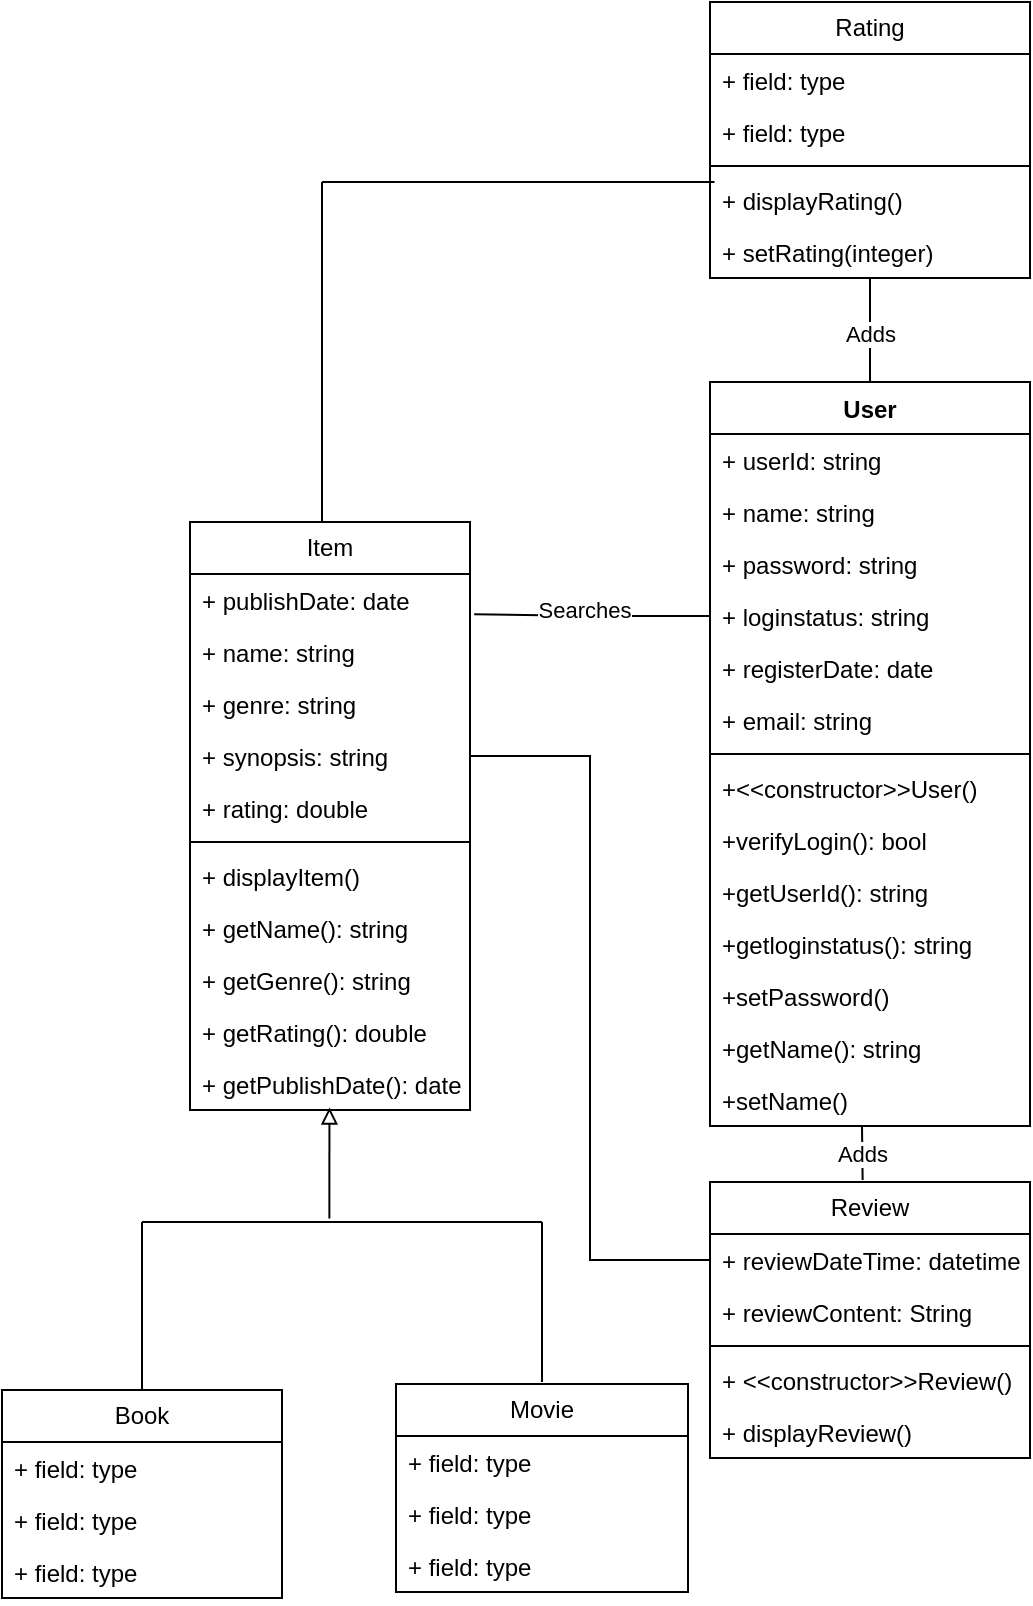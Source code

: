 <mxfile version="24.5.3" type="github">
  <diagram name="Page-1" id="Aa6L48-u0KK2JetagqG2">
    <mxGraphModel dx="1588" dy="456" grid="1" gridSize="10" guides="1" tooltips="1" connect="1" arrows="1" fold="1" page="1" pageScale="1" pageWidth="827" pageHeight="1169" math="0" shadow="0">
      <root>
        <mxCell id="0" />
        <mxCell id="1" parent="0" />
        <mxCell id="h7vfuRGe6evJKyCyvvGI-7" value="User" style="swimlane;fontStyle=1;align=center;verticalAlign=top;childLayout=stackLayout;horizontal=1;startSize=26;horizontalStack=0;resizeParent=1;resizeParentMax=0;resizeLast=0;collapsible=1;marginBottom=0;whiteSpace=wrap;html=1;" parent="1" vertex="1">
          <mxGeometry x="334" y="190" width="160" height="372" as="geometry" />
        </mxCell>
        <mxCell id="h7vfuRGe6evJKyCyvvGI-8" value="+ userId: string" style="text;strokeColor=none;fillColor=none;align=left;verticalAlign=top;spacingLeft=4;spacingRight=4;overflow=hidden;rotatable=0;points=[[0,0.5],[1,0.5]];portConstraint=eastwest;whiteSpace=wrap;html=1;" parent="h7vfuRGe6evJKyCyvvGI-7" vertex="1">
          <mxGeometry y="26" width="160" height="26" as="geometry" />
        </mxCell>
        <mxCell id="T09LfukRzyxLXL3n4guk-9" value="+ name: string" style="text;strokeColor=none;fillColor=none;align=left;verticalAlign=top;spacingLeft=4;spacingRight=4;overflow=hidden;rotatable=0;points=[[0,0.5],[1,0.5]];portConstraint=eastwest;whiteSpace=wrap;html=1;" vertex="1" parent="h7vfuRGe6evJKyCyvvGI-7">
          <mxGeometry y="52" width="160" height="26" as="geometry" />
        </mxCell>
        <mxCell id="h7vfuRGe6evJKyCyvvGI-11" value="+ password: string" style="text;strokeColor=none;fillColor=none;align=left;verticalAlign=top;spacingLeft=4;spacingRight=4;overflow=hidden;rotatable=0;points=[[0,0.5],[1,0.5]];portConstraint=eastwest;whiteSpace=wrap;html=1;" parent="h7vfuRGe6evJKyCyvvGI-7" vertex="1">
          <mxGeometry y="78" width="160" height="26" as="geometry" />
        </mxCell>
        <mxCell id="h7vfuRGe6evJKyCyvvGI-12" value="+ loginstatus: string" style="text;strokeColor=none;fillColor=none;align=left;verticalAlign=top;spacingLeft=4;spacingRight=4;overflow=hidden;rotatable=0;points=[[0,0.5],[1,0.5]];portConstraint=eastwest;whiteSpace=wrap;html=1;" parent="h7vfuRGe6evJKyCyvvGI-7" vertex="1">
          <mxGeometry y="104" width="160" height="26" as="geometry" />
        </mxCell>
        <mxCell id="h7vfuRGe6evJKyCyvvGI-15" value="+ registerDate: date" style="text;strokeColor=none;fillColor=none;align=left;verticalAlign=top;spacingLeft=4;spacingRight=4;overflow=hidden;rotatable=0;points=[[0,0.5],[1,0.5]];portConstraint=eastwest;whiteSpace=wrap;html=1;" parent="h7vfuRGe6evJKyCyvvGI-7" vertex="1">
          <mxGeometry y="130" width="160" height="26" as="geometry" />
        </mxCell>
        <mxCell id="h7vfuRGe6evJKyCyvvGI-28" value="+ email: string" style="text;strokeColor=none;fillColor=none;align=left;verticalAlign=top;spacingLeft=4;spacingRight=4;overflow=hidden;rotatable=0;points=[[0,0.5],[1,0.5]];portConstraint=eastwest;whiteSpace=wrap;html=1;" parent="h7vfuRGe6evJKyCyvvGI-7" vertex="1">
          <mxGeometry y="156" width="160" height="26" as="geometry" />
        </mxCell>
        <mxCell id="h7vfuRGe6evJKyCyvvGI-9" value="" style="line;strokeWidth=1;fillColor=none;align=left;verticalAlign=middle;spacingTop=-1;spacingLeft=3;spacingRight=3;rotatable=0;labelPosition=right;points=[];portConstraint=eastwest;strokeColor=inherit;" parent="h7vfuRGe6evJKyCyvvGI-7" vertex="1">
          <mxGeometry y="182" width="160" height="8" as="geometry" />
        </mxCell>
        <mxCell id="h7vfuRGe6evJKyCyvvGI-26" value="+&amp;lt;&amp;lt;constructor&amp;gt;&amp;gt;User()" style="text;strokeColor=none;fillColor=none;align=left;verticalAlign=top;spacingLeft=4;spacingRight=4;overflow=hidden;rotatable=0;points=[[0,0.5],[1,0.5]];portConstraint=eastwest;whiteSpace=wrap;html=1;" parent="h7vfuRGe6evJKyCyvvGI-7" vertex="1">
          <mxGeometry y="190" width="160" height="26" as="geometry" />
        </mxCell>
        <mxCell id="h7vfuRGe6evJKyCyvvGI-10" value="+verifyLogin(): bool" style="text;strokeColor=none;fillColor=none;align=left;verticalAlign=top;spacingLeft=4;spacingRight=4;overflow=hidden;rotatable=0;points=[[0,0.5],[1,0.5]];portConstraint=eastwest;whiteSpace=wrap;html=1;" parent="h7vfuRGe6evJKyCyvvGI-7" vertex="1">
          <mxGeometry y="216" width="160" height="26" as="geometry" />
        </mxCell>
        <mxCell id="h7vfuRGe6evJKyCyvvGI-24" value="+getUserId(): string" style="text;strokeColor=none;fillColor=none;align=left;verticalAlign=top;spacingLeft=4;spacingRight=4;overflow=hidden;rotatable=0;points=[[0,0.5],[1,0.5]];portConstraint=eastwest;whiteSpace=wrap;html=1;" parent="h7vfuRGe6evJKyCyvvGI-7" vertex="1">
          <mxGeometry y="242" width="160" height="26" as="geometry" />
        </mxCell>
        <mxCell id="h7vfuRGe6evJKyCyvvGI-25" value="+getloginstatus(): string" style="text;strokeColor=none;fillColor=none;align=left;verticalAlign=top;spacingLeft=4;spacingRight=4;overflow=hidden;rotatable=0;points=[[0,0.5],[1,0.5]];portConstraint=eastwest;whiteSpace=wrap;html=1;" parent="h7vfuRGe6evJKyCyvvGI-7" vertex="1">
          <mxGeometry y="268" width="160" height="26" as="geometry" />
        </mxCell>
        <mxCell id="h7vfuRGe6evJKyCyvvGI-51" value="+setPassword()" style="text;strokeColor=none;fillColor=none;align=left;verticalAlign=top;spacingLeft=4;spacingRight=4;overflow=hidden;rotatable=0;points=[[0,0.5],[1,0.5]];portConstraint=eastwest;whiteSpace=wrap;html=1;" parent="h7vfuRGe6evJKyCyvvGI-7" vertex="1">
          <mxGeometry y="294" width="160" height="26" as="geometry" />
        </mxCell>
        <mxCell id="vgQgiNIAcsI6zgKVOWQ2-13" value="+getName(): string" style="text;strokeColor=none;fillColor=none;align=left;verticalAlign=top;spacingLeft=4;spacingRight=4;overflow=hidden;rotatable=0;points=[[0,0.5],[1,0.5]];portConstraint=eastwest;whiteSpace=wrap;html=1;" parent="h7vfuRGe6evJKyCyvvGI-7" vertex="1">
          <mxGeometry y="320" width="160" height="26" as="geometry" />
        </mxCell>
        <mxCell id="T09LfukRzyxLXL3n4guk-11" value="+setName()" style="text;strokeColor=none;fillColor=none;align=left;verticalAlign=top;spacingLeft=4;spacingRight=4;overflow=hidden;rotatable=0;points=[[0,0.5],[1,0.5]];portConstraint=eastwest;whiteSpace=wrap;html=1;" vertex="1" parent="h7vfuRGe6evJKyCyvvGI-7">
          <mxGeometry y="346" width="160" height="26" as="geometry" />
        </mxCell>
        <mxCell id="h7vfuRGe6evJKyCyvvGI-16" value="Review" style="swimlane;fontStyle=0;childLayout=stackLayout;horizontal=1;startSize=26;fillColor=none;horizontalStack=0;resizeParent=1;resizeParentMax=0;resizeLast=0;collapsible=1;marginBottom=0;whiteSpace=wrap;html=1;" parent="1" vertex="1">
          <mxGeometry x="334" y="590" width="160" height="138" as="geometry" />
        </mxCell>
        <mxCell id="h7vfuRGe6evJKyCyvvGI-17" value="+ reviewDateTime: datetime" style="text;strokeColor=none;fillColor=none;align=left;verticalAlign=top;spacingLeft=4;spacingRight=4;overflow=hidden;rotatable=0;points=[[0,0.5],[1,0.5]];portConstraint=eastwest;whiteSpace=wrap;html=1;" parent="h7vfuRGe6evJKyCyvvGI-16" vertex="1">
          <mxGeometry y="26" width="160" height="26" as="geometry" />
        </mxCell>
        <mxCell id="h7vfuRGe6evJKyCyvvGI-18" value="+ reviewContent: String" style="text;strokeColor=none;fillColor=none;align=left;verticalAlign=top;spacingLeft=4;spacingRight=4;overflow=hidden;rotatable=0;points=[[0,0.5],[1,0.5]];portConstraint=eastwest;whiteSpace=wrap;html=1;" parent="h7vfuRGe6evJKyCyvvGI-16" vertex="1">
          <mxGeometry y="52" width="160" height="26" as="geometry" />
        </mxCell>
        <mxCell id="T09LfukRzyxLXL3n4guk-5" value="" style="line;strokeWidth=1;fillColor=none;align=left;verticalAlign=middle;spacingTop=-1;spacingLeft=3;spacingRight=3;rotatable=0;labelPosition=right;points=[];portConstraint=eastwest;strokeColor=inherit;" vertex="1" parent="h7vfuRGe6evJKyCyvvGI-16">
          <mxGeometry y="78" width="160" height="8" as="geometry" />
        </mxCell>
        <mxCell id="h7vfuRGe6evJKyCyvvGI-19" value="+ &amp;lt;&amp;lt;constructor&amp;gt;&amp;gt;Review()" style="text;strokeColor=none;fillColor=none;align=left;verticalAlign=top;spacingLeft=4;spacingRight=4;overflow=hidden;rotatable=0;points=[[0,0.5],[1,0.5]];portConstraint=eastwest;whiteSpace=wrap;html=1;" parent="h7vfuRGe6evJKyCyvvGI-16" vertex="1">
          <mxGeometry y="86" width="160" height="26" as="geometry" />
        </mxCell>
        <mxCell id="T09LfukRzyxLXL3n4guk-6" value="+ displayReview()" style="text;strokeColor=none;fillColor=none;align=left;verticalAlign=top;spacingLeft=4;spacingRight=4;overflow=hidden;rotatable=0;points=[[0,0.5],[1,0.5]];portConstraint=eastwest;whiteSpace=wrap;html=1;" vertex="1" parent="h7vfuRGe6evJKyCyvvGI-16">
          <mxGeometry y="112" width="160" height="26" as="geometry" />
        </mxCell>
        <mxCell id="h7vfuRGe6evJKyCyvvGI-29" value="Item" style="swimlane;fontStyle=0;childLayout=stackLayout;horizontal=1;startSize=26;fillColor=none;horizontalStack=0;resizeParent=1;resizeParentMax=0;resizeLast=0;collapsible=1;marginBottom=0;whiteSpace=wrap;html=1;" parent="1" vertex="1">
          <mxGeometry x="74" y="260" width="140" height="294" as="geometry" />
        </mxCell>
        <mxCell id="h7vfuRGe6evJKyCyvvGI-30" value="+ publishDate: date" style="text;strokeColor=none;fillColor=none;align=left;verticalAlign=top;spacingLeft=4;spacingRight=4;overflow=hidden;rotatable=0;points=[[0,0.5],[1,0.5]];portConstraint=eastwest;whiteSpace=wrap;html=1;" parent="h7vfuRGe6evJKyCyvvGI-29" vertex="1">
          <mxGeometry y="26" width="140" height="26" as="geometry" />
        </mxCell>
        <mxCell id="h7vfuRGe6evJKyCyvvGI-31" value="+ name: string" style="text;strokeColor=none;fillColor=none;align=left;verticalAlign=top;spacingLeft=4;spacingRight=4;overflow=hidden;rotatable=0;points=[[0,0.5],[1,0.5]];portConstraint=eastwest;whiteSpace=wrap;html=1;" parent="h7vfuRGe6evJKyCyvvGI-29" vertex="1">
          <mxGeometry y="52" width="140" height="26" as="geometry" />
        </mxCell>
        <mxCell id="h7vfuRGe6evJKyCyvvGI-45" value="+ genre: string" style="text;strokeColor=none;fillColor=none;align=left;verticalAlign=top;spacingLeft=4;spacingRight=4;overflow=hidden;rotatable=0;points=[[0,0.5],[1,0.5]];portConstraint=eastwest;whiteSpace=wrap;html=1;" parent="h7vfuRGe6evJKyCyvvGI-29" vertex="1">
          <mxGeometry y="78" width="140" height="26" as="geometry" />
        </mxCell>
        <mxCell id="h7vfuRGe6evJKyCyvvGI-48" value="+ synopsis: string" style="text;strokeColor=none;fillColor=none;align=left;verticalAlign=top;spacingLeft=4;spacingRight=4;overflow=hidden;rotatable=0;points=[[0,0.5],[1,0.5]];portConstraint=eastwest;whiteSpace=wrap;html=1;" parent="h7vfuRGe6evJKyCyvvGI-29" vertex="1">
          <mxGeometry y="104" width="140" height="26" as="geometry" />
        </mxCell>
        <mxCell id="h7vfuRGe6evJKyCyvvGI-49" value="+ rating: double" style="text;strokeColor=none;fillColor=none;align=left;verticalAlign=top;spacingLeft=4;spacingRight=4;overflow=hidden;rotatable=0;points=[[0,0.5],[1,0.5]];portConstraint=eastwest;whiteSpace=wrap;html=1;" parent="h7vfuRGe6evJKyCyvvGI-29" vertex="1">
          <mxGeometry y="130" width="140" height="26" as="geometry" />
        </mxCell>
        <mxCell id="h7vfuRGe6evJKyCyvvGI-46" value="" style="line;strokeWidth=1;fillColor=none;align=left;verticalAlign=middle;spacingTop=-1;spacingLeft=3;spacingRight=3;rotatable=0;labelPosition=right;points=[];portConstraint=eastwest;strokeColor=inherit;" parent="h7vfuRGe6evJKyCyvvGI-29" vertex="1">
          <mxGeometry y="156" width="140" height="8" as="geometry" />
        </mxCell>
        <mxCell id="h7vfuRGe6evJKyCyvvGI-32" value="+ displayItem()" style="text;strokeColor=none;fillColor=none;align=left;verticalAlign=top;spacingLeft=4;spacingRight=4;overflow=hidden;rotatable=0;points=[[0,0.5],[1,0.5]];portConstraint=eastwest;whiteSpace=wrap;html=1;" parent="h7vfuRGe6evJKyCyvvGI-29" vertex="1">
          <mxGeometry y="164" width="140" height="26" as="geometry" />
        </mxCell>
        <mxCell id="T09LfukRzyxLXL3n4guk-20" value="+ getName(): string" style="text;strokeColor=none;fillColor=none;align=left;verticalAlign=top;spacingLeft=4;spacingRight=4;overflow=hidden;rotatable=0;points=[[0,0.5],[1,0.5]];portConstraint=eastwest;whiteSpace=wrap;html=1;" vertex="1" parent="h7vfuRGe6evJKyCyvvGI-29">
          <mxGeometry y="190" width="140" height="26" as="geometry" />
        </mxCell>
        <mxCell id="T09LfukRzyxLXL3n4guk-21" value="+ getGenre(): string" style="text;strokeColor=none;fillColor=none;align=left;verticalAlign=top;spacingLeft=4;spacingRight=4;overflow=hidden;rotatable=0;points=[[0,0.5],[1,0.5]];portConstraint=eastwest;whiteSpace=wrap;html=1;" vertex="1" parent="h7vfuRGe6evJKyCyvvGI-29">
          <mxGeometry y="216" width="140" height="26" as="geometry" />
        </mxCell>
        <mxCell id="T09LfukRzyxLXL3n4guk-22" value="+ getRating(): double" style="text;strokeColor=none;fillColor=none;align=left;verticalAlign=top;spacingLeft=4;spacingRight=4;overflow=hidden;rotatable=0;points=[[0,0.5],[1,0.5]];portConstraint=eastwest;whiteSpace=wrap;html=1;" vertex="1" parent="h7vfuRGe6evJKyCyvvGI-29">
          <mxGeometry y="242" width="140" height="26" as="geometry" />
        </mxCell>
        <mxCell id="T09LfukRzyxLXL3n4guk-24" value="+ getPublishDate(): date" style="text;strokeColor=none;fillColor=none;align=left;verticalAlign=top;spacingLeft=4;spacingRight=4;overflow=hidden;rotatable=0;points=[[0,0.5],[1,0.5]];portConstraint=eastwest;whiteSpace=wrap;html=1;" vertex="1" parent="h7vfuRGe6evJKyCyvvGI-29">
          <mxGeometry y="268" width="140" height="26" as="geometry" />
        </mxCell>
        <mxCell id="h7vfuRGe6evJKyCyvvGI-33" value="Book" style="swimlane;fontStyle=0;childLayout=stackLayout;horizontal=1;startSize=26;fillColor=none;horizontalStack=0;resizeParent=1;resizeParentMax=0;resizeLast=0;collapsible=1;marginBottom=0;whiteSpace=wrap;html=1;" parent="1" vertex="1">
          <mxGeometry x="-20" y="694" width="140" height="104" as="geometry" />
        </mxCell>
        <mxCell id="h7vfuRGe6evJKyCyvvGI-34" value="+ field: type" style="text;strokeColor=none;fillColor=none;align=left;verticalAlign=top;spacingLeft=4;spacingRight=4;overflow=hidden;rotatable=0;points=[[0,0.5],[1,0.5]];portConstraint=eastwest;whiteSpace=wrap;html=1;" parent="h7vfuRGe6evJKyCyvvGI-33" vertex="1">
          <mxGeometry y="26" width="140" height="26" as="geometry" />
        </mxCell>
        <mxCell id="h7vfuRGe6evJKyCyvvGI-35" value="+ field: type" style="text;strokeColor=none;fillColor=none;align=left;verticalAlign=top;spacingLeft=4;spacingRight=4;overflow=hidden;rotatable=0;points=[[0,0.5],[1,0.5]];portConstraint=eastwest;whiteSpace=wrap;html=1;" parent="h7vfuRGe6evJKyCyvvGI-33" vertex="1">
          <mxGeometry y="52" width="140" height="26" as="geometry" />
        </mxCell>
        <mxCell id="h7vfuRGe6evJKyCyvvGI-36" value="+ field: type" style="text;strokeColor=none;fillColor=none;align=left;verticalAlign=top;spacingLeft=4;spacingRight=4;overflow=hidden;rotatable=0;points=[[0,0.5],[1,0.5]];portConstraint=eastwest;whiteSpace=wrap;html=1;" parent="h7vfuRGe6evJKyCyvvGI-33" vertex="1">
          <mxGeometry y="78" width="140" height="26" as="geometry" />
        </mxCell>
        <mxCell id="h7vfuRGe6evJKyCyvvGI-37" value="Movie" style="swimlane;fontStyle=0;childLayout=stackLayout;horizontal=1;startSize=26;fillColor=none;horizontalStack=0;resizeParent=1;resizeParentMax=0;resizeLast=0;collapsible=1;marginBottom=0;whiteSpace=wrap;html=1;" parent="1" vertex="1">
          <mxGeometry x="177" y="691" width="146" height="104" as="geometry">
            <mxRectangle x="670" y="330" width="70" height="30" as="alternateBounds" />
          </mxGeometry>
        </mxCell>
        <mxCell id="h7vfuRGe6evJKyCyvvGI-38" value="+ field: type" style="text;strokeColor=none;fillColor=none;align=left;verticalAlign=top;spacingLeft=4;spacingRight=4;overflow=hidden;rotatable=0;points=[[0,0.5],[1,0.5]];portConstraint=eastwest;whiteSpace=wrap;html=1;" parent="h7vfuRGe6evJKyCyvvGI-37" vertex="1">
          <mxGeometry y="26" width="146" height="26" as="geometry" />
        </mxCell>
        <mxCell id="h7vfuRGe6evJKyCyvvGI-39" value="+ field: type" style="text;strokeColor=none;fillColor=none;align=left;verticalAlign=top;spacingLeft=4;spacingRight=4;overflow=hidden;rotatable=0;points=[[0,0.5],[1,0.5]];portConstraint=eastwest;whiteSpace=wrap;html=1;" parent="h7vfuRGe6evJKyCyvvGI-37" vertex="1">
          <mxGeometry y="52" width="146" height="26" as="geometry" />
        </mxCell>
        <mxCell id="h7vfuRGe6evJKyCyvvGI-40" value="+ field: type" style="text;strokeColor=none;fillColor=none;align=left;verticalAlign=top;spacingLeft=4;spacingRight=4;overflow=hidden;rotatable=0;points=[[0,0.5],[1,0.5]];portConstraint=eastwest;whiteSpace=wrap;html=1;" parent="h7vfuRGe6evJKyCyvvGI-37" vertex="1">
          <mxGeometry y="78" width="146" height="26" as="geometry" />
        </mxCell>
        <mxCell id="h7vfuRGe6evJKyCyvvGI-41" value="Rating" style="swimlane;fontStyle=0;childLayout=stackLayout;horizontal=1;startSize=26;fillColor=none;horizontalStack=0;resizeParent=1;resizeParentMax=0;resizeLast=0;collapsible=1;marginBottom=0;whiteSpace=wrap;html=1;" parent="1" vertex="1">
          <mxGeometry x="334" width="160" height="138" as="geometry" />
        </mxCell>
        <mxCell id="h7vfuRGe6evJKyCyvvGI-42" value="+ field: type" style="text;strokeColor=none;fillColor=none;align=left;verticalAlign=top;spacingLeft=4;spacingRight=4;overflow=hidden;rotatable=0;points=[[0,0.5],[1,0.5]];portConstraint=eastwest;whiteSpace=wrap;html=1;" parent="h7vfuRGe6evJKyCyvvGI-41" vertex="1">
          <mxGeometry y="26" width="160" height="26" as="geometry" />
        </mxCell>
        <mxCell id="h7vfuRGe6evJKyCyvvGI-43" value="+ field: type" style="text;strokeColor=none;fillColor=none;align=left;verticalAlign=top;spacingLeft=4;spacingRight=4;overflow=hidden;rotatable=0;points=[[0,0.5],[1,0.5]];portConstraint=eastwest;whiteSpace=wrap;html=1;" parent="h7vfuRGe6evJKyCyvvGI-41" vertex="1">
          <mxGeometry y="52" width="160" height="26" as="geometry" />
        </mxCell>
        <mxCell id="vgQgiNIAcsI6zgKVOWQ2-12" value="" style="line;strokeWidth=1;fillColor=none;align=left;verticalAlign=middle;spacingTop=-1;spacingLeft=3;spacingRight=3;rotatable=0;labelPosition=right;points=[];portConstraint=eastwest;strokeColor=inherit;" parent="h7vfuRGe6evJKyCyvvGI-41" vertex="1">
          <mxGeometry y="78" width="160" height="8" as="geometry" />
        </mxCell>
        <mxCell id="h7vfuRGe6evJKyCyvvGI-44" value="+ displayRating()" style="text;strokeColor=none;fillColor=none;align=left;verticalAlign=top;spacingLeft=4;spacingRight=4;overflow=hidden;rotatable=0;points=[[0,0.5],[1,0.5]];portConstraint=eastwest;whiteSpace=wrap;html=1;" parent="h7vfuRGe6evJKyCyvvGI-41" vertex="1">
          <mxGeometry y="86" width="160" height="26" as="geometry" />
        </mxCell>
        <mxCell id="vgQgiNIAcsI6zgKVOWQ2-15" value="+ setRating(integer)" style="text;strokeColor=none;fillColor=none;align=left;verticalAlign=top;spacingLeft=4;spacingRight=4;overflow=hidden;rotatable=0;points=[[0,0.5],[1,0.5]];portConstraint=eastwest;whiteSpace=wrap;html=1;" parent="h7vfuRGe6evJKyCyvvGI-41" vertex="1">
          <mxGeometry y="112" width="160" height="26" as="geometry" />
        </mxCell>
        <mxCell id="vgQgiNIAcsI6zgKVOWQ2-10" style="edgeStyle=orthogonalEdgeStyle;rounded=0;orthogonalLoop=1;jettySize=auto;html=1;exitX=0.5;exitY=0;exitDx=0;exitDy=0;entryX=0.5;entryY=1.02;entryDx=0;entryDy=0;entryPerimeter=0;endArrow=none;endFill=0;" parent="1" source="h7vfuRGe6evJKyCyvvGI-7" target="vgQgiNIAcsI6zgKVOWQ2-15" edge="1">
          <mxGeometry relative="1" as="geometry">
            <mxPoint x="415" y="150" as="targetPoint" />
          </mxGeometry>
        </mxCell>
        <mxCell id="vgQgiNIAcsI6zgKVOWQ2-11" value="Adds" style="edgeLabel;html=1;align=center;verticalAlign=middle;resizable=0;points=[];" parent="vgQgiNIAcsI6zgKVOWQ2-10" vertex="1" connectable="0">
          <mxGeometry x="-0.242" y="3" relative="1" as="geometry">
            <mxPoint x="3" y="-5" as="offset" />
          </mxGeometry>
        </mxCell>
        <mxCell id="vgQgiNIAcsI6zgKVOWQ2-23" value="" style="endArrow=none;html=1;rounded=0;" parent="1" edge="1">
          <mxGeometry width="50" height="50" relative="1" as="geometry">
            <mxPoint x="50" y="610" as="sourcePoint" />
            <mxPoint x="250" y="610" as="targetPoint" />
          </mxGeometry>
        </mxCell>
        <mxCell id="vgQgiNIAcsI6zgKVOWQ2-24" value="" style="endArrow=none;html=1;rounded=0;exitX=0.5;exitY=0;exitDx=0;exitDy=0;" parent="1" source="h7vfuRGe6evJKyCyvvGI-33" edge="1">
          <mxGeometry width="50" height="50" relative="1" as="geometry">
            <mxPoint x="49.7" y="580" as="sourcePoint" />
            <mxPoint x="50" y="610" as="targetPoint" />
          </mxGeometry>
        </mxCell>
        <mxCell id="vgQgiNIAcsI6zgKVOWQ2-26" value="" style="endArrow=none;html=1;rounded=0;" parent="1" edge="1">
          <mxGeometry width="50" height="50" relative="1" as="geometry">
            <mxPoint x="250" y="690" as="sourcePoint" />
            <mxPoint x="250" y="610" as="targetPoint" />
          </mxGeometry>
        </mxCell>
        <mxCell id="T09LfukRzyxLXL3n4guk-14" value="" style="endArrow=block;html=1;rounded=0;endFill=0;entryX=0.498;entryY=0.95;entryDx=0;entryDy=0;entryPerimeter=0;" edge="1" parent="1" target="T09LfukRzyxLXL3n4guk-24">
          <mxGeometry width="50" height="50" relative="1" as="geometry">
            <mxPoint x="143.68" y="608.28" as="sourcePoint" />
            <mxPoint x="144" y="560" as="targetPoint" />
          </mxGeometry>
        </mxCell>
        <mxCell id="T09LfukRzyxLXL3n4guk-15" style="edgeStyle=orthogonalEdgeStyle;rounded=0;orthogonalLoop=1;jettySize=auto;html=1;exitX=0;exitY=0.5;exitDx=0;exitDy=0;entryX=1.015;entryY=0.775;entryDx=0;entryDy=0;entryPerimeter=0;endArrow=none;endFill=0;" edge="1" parent="1" source="h7vfuRGe6evJKyCyvvGI-12" target="h7vfuRGe6evJKyCyvvGI-30">
          <mxGeometry relative="1" as="geometry" />
        </mxCell>
        <mxCell id="T09LfukRzyxLXL3n4guk-16" value="Searches" style="edgeLabel;html=1;align=center;verticalAlign=middle;resizable=0;points=[];" vertex="1" connectable="0" parent="T09LfukRzyxLXL3n4guk-15">
          <mxGeometry x="0.083" y="-2" relative="1" as="geometry">
            <mxPoint as="offset" />
          </mxGeometry>
        </mxCell>
        <mxCell id="T09LfukRzyxLXL3n4guk-27" value="" style="endArrow=none;html=1;rounded=0;" edge="1" parent="1">
          <mxGeometry width="50" height="50" relative="1" as="geometry">
            <mxPoint x="140" y="260" as="sourcePoint" />
            <mxPoint x="140" y="90" as="targetPoint" />
          </mxGeometry>
        </mxCell>
        <mxCell id="T09LfukRzyxLXL3n4guk-28" value="" style="endArrow=none;html=1;rounded=0;entryX=0.014;entryY=0.153;entryDx=0;entryDy=0;entryPerimeter=0;" edge="1" parent="1" target="h7vfuRGe6evJKyCyvvGI-44">
          <mxGeometry width="50" height="50" relative="1" as="geometry">
            <mxPoint x="140" y="90" as="sourcePoint" />
            <mxPoint x="220" y="90" as="targetPoint" />
          </mxGeometry>
        </mxCell>
        <mxCell id="T09LfukRzyxLXL3n4guk-29" style="edgeStyle=orthogonalEdgeStyle;rounded=0;orthogonalLoop=1;jettySize=auto;html=1;exitX=1;exitY=0.5;exitDx=0;exitDy=0;entryX=0;entryY=0.5;entryDx=0;entryDy=0;endArrow=none;endFill=0;" edge="1" parent="1" source="h7vfuRGe6evJKyCyvvGI-48" target="h7vfuRGe6evJKyCyvvGI-17">
          <mxGeometry relative="1" as="geometry" />
        </mxCell>
        <mxCell id="T09LfukRzyxLXL3n4guk-34" value="" style="endArrow=none;html=1;rounded=0;exitX=0.602;exitY=-0.022;exitDx=0;exitDy=0;exitPerimeter=0;" edge="1" parent="1">
          <mxGeometry width="50" height="50" relative="1" as="geometry">
            <mxPoint x="410.32" y="588.964" as="sourcePoint" />
            <mxPoint x="410" y="562" as="targetPoint" />
          </mxGeometry>
        </mxCell>
        <mxCell id="T09LfukRzyxLXL3n4guk-35" value="Adds" style="edgeLabel;html=1;align=center;verticalAlign=middle;resizable=0;points=[];" vertex="1" connectable="0" parent="T09LfukRzyxLXL3n4guk-34">
          <mxGeometry x="-0.039" relative="1" as="geometry">
            <mxPoint as="offset" />
          </mxGeometry>
        </mxCell>
      </root>
    </mxGraphModel>
  </diagram>
</mxfile>
